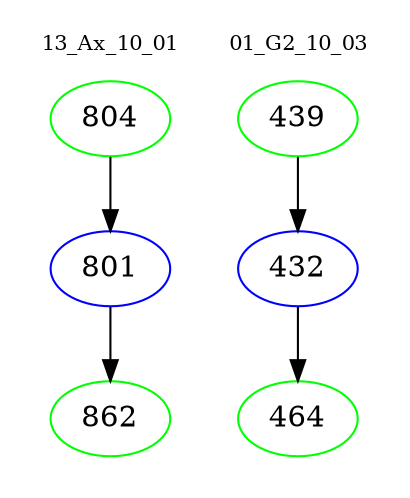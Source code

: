 digraph{
subgraph cluster_0 {
color = white
label = "13_Ax_10_01";
fontsize=10;
T0_804 [label="804", color="green"]
T0_804 -> T0_801 [color="black"]
T0_801 [label="801", color="blue"]
T0_801 -> T0_862 [color="black"]
T0_862 [label="862", color="green"]
}
subgraph cluster_1 {
color = white
label = "01_G2_10_03";
fontsize=10;
T1_439 [label="439", color="green"]
T1_439 -> T1_432 [color="black"]
T1_432 [label="432", color="blue"]
T1_432 -> T1_464 [color="black"]
T1_464 [label="464", color="green"]
}
}
